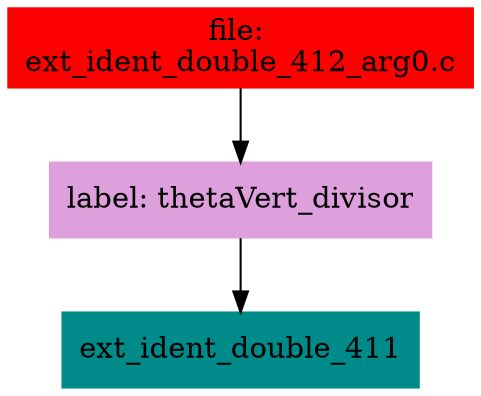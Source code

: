 digraph G {
node [shape=box]

0 [label="file: 
ext_ident_double_412_arg0.c",color=red, style=filled]
1 [label="label: thetaVert_divisor",color=plum, style=filled]
0 -> 1
2 [label="ext_ident_double_411",color=cyan4, style=filled]
1 -> 2


}

